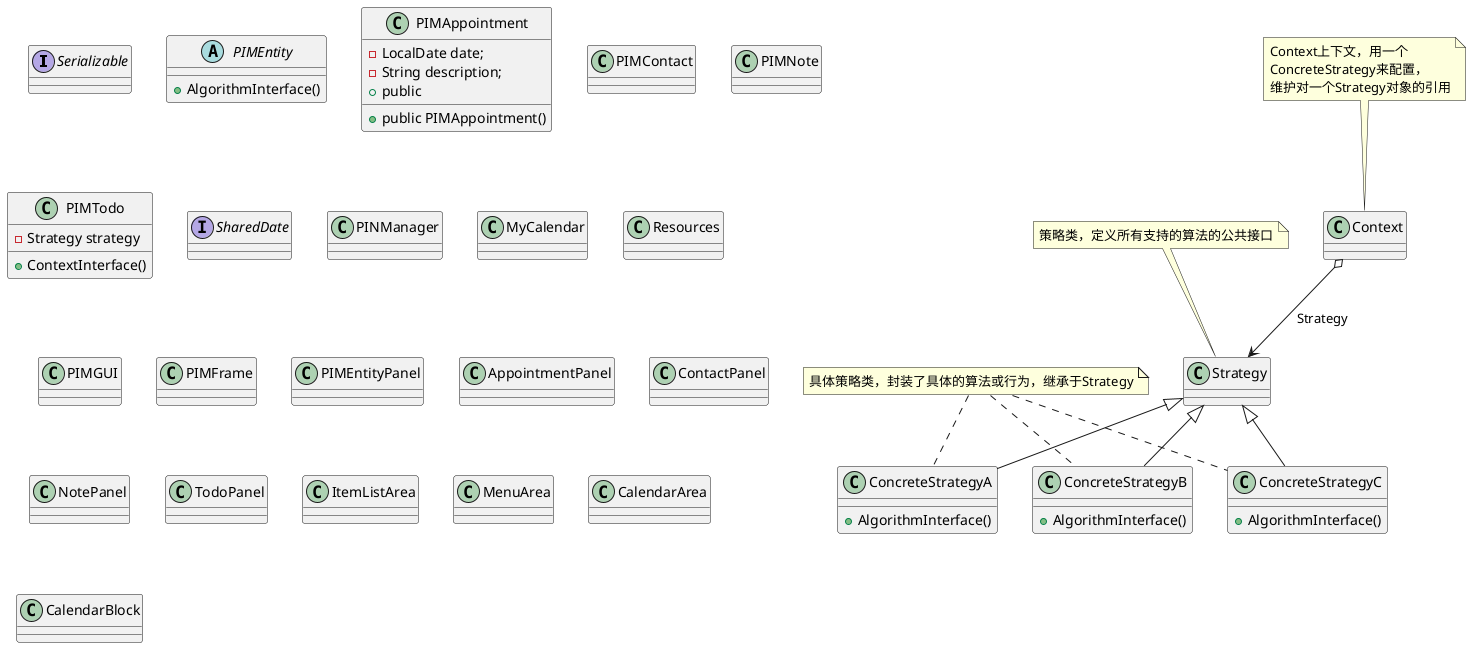@startuml Strategy

Interface Serializable {}

abstract class PIMEntity {

+AlgorithmInterface() 
}

class PIMAppointment {
- LocalDate date;
- String description;
+ public PIMAppointment()
+ public 
}

class PIMContact {

}

class PIMNote {

}

class PIMTodo {
-Strategy strategy
+ContextInterface()
}

Interface SharedDate {

}

class PINManager {

}

class MyCalendar {

}
class Resources {

}

class PIMGUI {

}

class PIMFrame {

}

class PIMEntityPanel {
    
}

class AppointmentPanel {

}

class ContactPanel {

}
class NotePanel {

}
class TodoPanel {

}

class ItemListArea {

}

class MenuArea {

}

class CalendarArea {

}

class CalendarBlock {

}



class ConcreteStrategyA {
+AlgorithmInterface() 
}
class ConcreteStrategyB {
+AlgorithmInterface() 
}
class ConcreteStrategyC {
+AlgorithmInterface() 
}

Strategy <|-- ConcreteStrategyA
Strategy <|-- ConcreteStrategyB
Strategy <|-- ConcreteStrategyC

note "策略类，定义所有支持的算法的公共接口" as N0
N0 .. Strategy
note "具体策略类，封装了具体的算法或行为，继承于Strategy" as N1
N1 .. ConcreteStrategyA
N1 .. ConcreteStrategyB
N1 .. ConcreteStrategyC
note as N2
    Context上下文，用一个
    ConcreteStrategy来配置，
    维护对一个Strategy对象的引用
end note
N2 .. Context

Context o--> Strategy :Strategy
@enduml